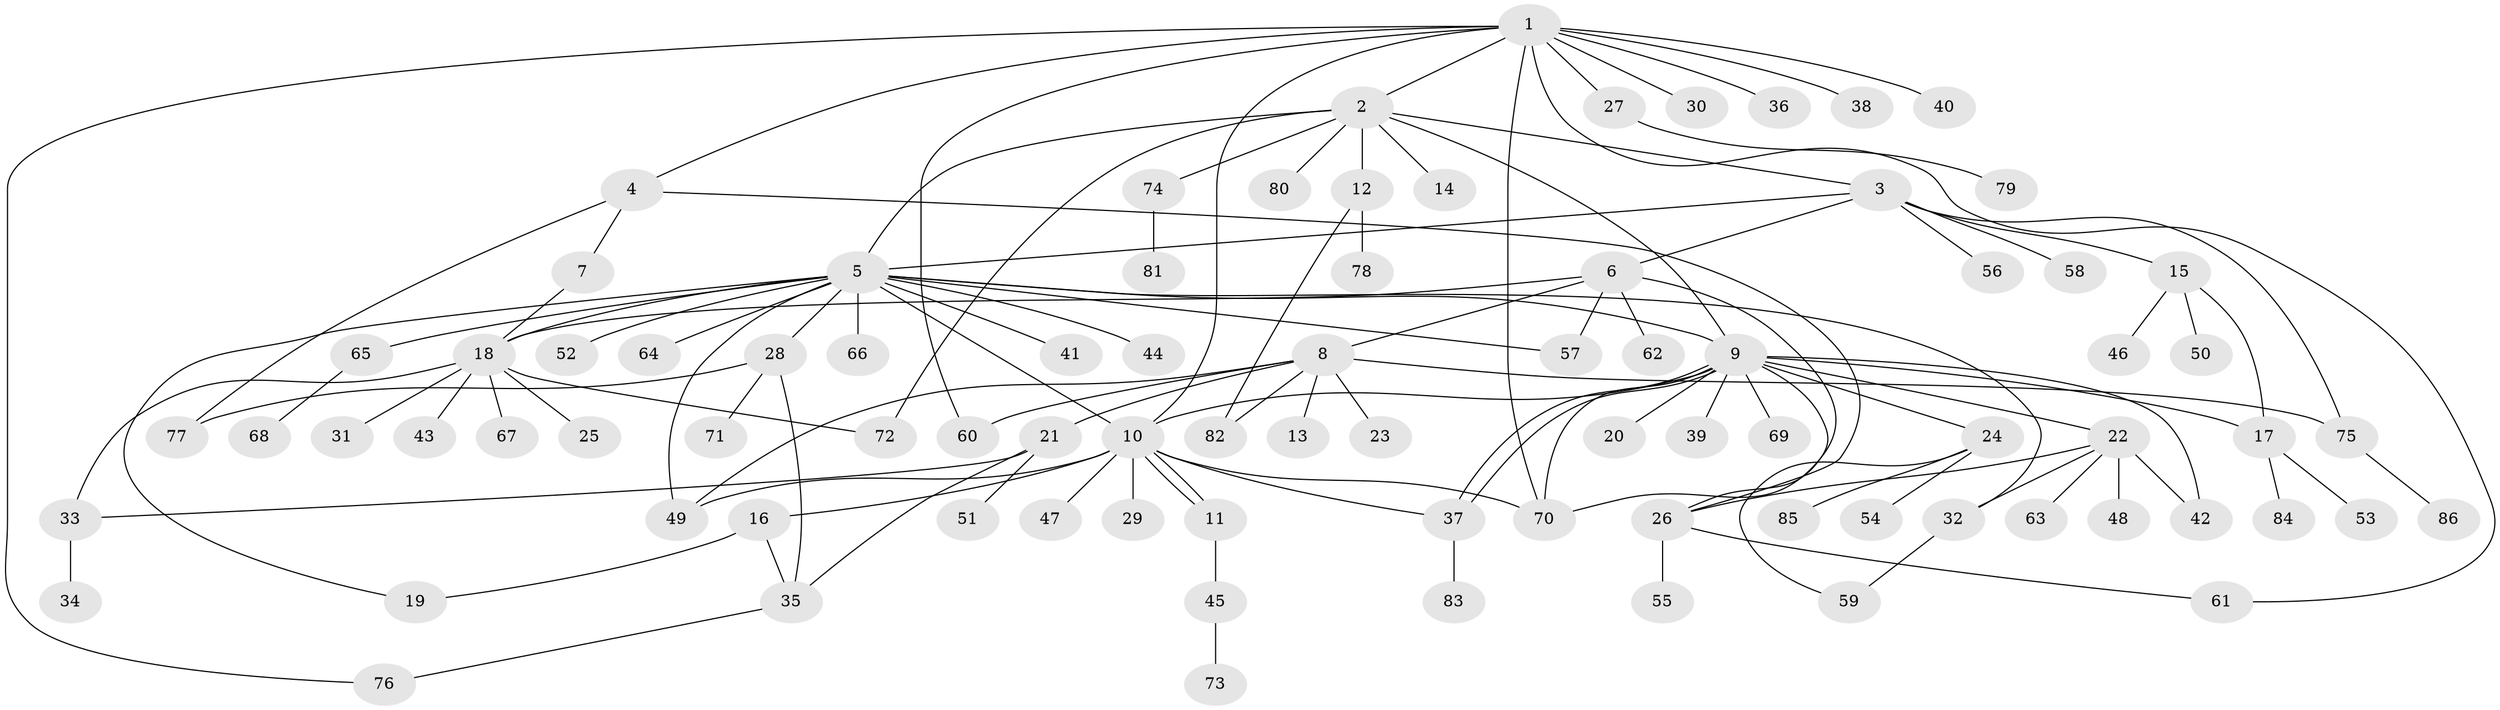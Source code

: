 // coarse degree distribution, {12: 0.014925373134328358, 9: 0.014925373134328358, 8: 0.05970149253731343, 4: 0.029850746268656716, 22: 0.014925373134328358, 2: 0.14925373134328357, 15: 0.014925373134328358, 1: 0.582089552238806, 3: 0.08955223880597014, 5: 0.014925373134328358, 6: 0.014925373134328358}
// Generated by graph-tools (version 1.1) at 2025/23/03/03/25 07:23:54]
// undirected, 86 vertices, 117 edges
graph export_dot {
graph [start="1"]
  node [color=gray90,style=filled];
  1;
  2;
  3;
  4;
  5;
  6;
  7;
  8;
  9;
  10;
  11;
  12;
  13;
  14;
  15;
  16;
  17;
  18;
  19;
  20;
  21;
  22;
  23;
  24;
  25;
  26;
  27;
  28;
  29;
  30;
  31;
  32;
  33;
  34;
  35;
  36;
  37;
  38;
  39;
  40;
  41;
  42;
  43;
  44;
  45;
  46;
  47;
  48;
  49;
  50;
  51;
  52;
  53;
  54;
  55;
  56;
  57;
  58;
  59;
  60;
  61;
  62;
  63;
  64;
  65;
  66;
  67;
  68;
  69;
  70;
  71;
  72;
  73;
  74;
  75;
  76;
  77;
  78;
  79;
  80;
  81;
  82;
  83;
  84;
  85;
  86;
  1 -- 2;
  1 -- 4;
  1 -- 10;
  1 -- 27;
  1 -- 30;
  1 -- 36;
  1 -- 38;
  1 -- 40;
  1 -- 60;
  1 -- 61;
  1 -- 70;
  1 -- 76;
  2 -- 3;
  2 -- 5;
  2 -- 9;
  2 -- 12;
  2 -- 14;
  2 -- 72;
  2 -- 74;
  2 -- 80;
  3 -- 5;
  3 -- 6;
  3 -- 15;
  3 -- 56;
  3 -- 58;
  3 -- 75;
  4 -- 7;
  4 -- 26;
  4 -- 77;
  5 -- 9;
  5 -- 10;
  5 -- 18;
  5 -- 19;
  5 -- 28;
  5 -- 32;
  5 -- 41;
  5 -- 44;
  5 -- 49;
  5 -- 52;
  5 -- 57;
  5 -- 64;
  5 -- 65;
  5 -- 66;
  6 -- 8;
  6 -- 18;
  6 -- 57;
  6 -- 62;
  6 -- 70;
  7 -- 18;
  8 -- 13;
  8 -- 21;
  8 -- 23;
  8 -- 49;
  8 -- 60;
  8 -- 75;
  8 -- 82;
  9 -- 10;
  9 -- 17;
  9 -- 20;
  9 -- 22;
  9 -- 24;
  9 -- 26;
  9 -- 37;
  9 -- 37;
  9 -- 39;
  9 -- 42;
  9 -- 69;
  9 -- 70;
  10 -- 11;
  10 -- 11;
  10 -- 16;
  10 -- 29;
  10 -- 37;
  10 -- 47;
  10 -- 49;
  10 -- 70;
  11 -- 45;
  12 -- 78;
  12 -- 82;
  15 -- 17;
  15 -- 46;
  15 -- 50;
  16 -- 19;
  16 -- 35;
  17 -- 53;
  17 -- 84;
  18 -- 25;
  18 -- 31;
  18 -- 33;
  18 -- 43;
  18 -- 67;
  18 -- 72;
  21 -- 33;
  21 -- 35;
  21 -- 51;
  22 -- 26;
  22 -- 32;
  22 -- 42;
  22 -- 48;
  22 -- 63;
  24 -- 54;
  24 -- 59;
  24 -- 85;
  26 -- 55;
  26 -- 61;
  27 -- 79;
  28 -- 35;
  28 -- 71;
  28 -- 77;
  32 -- 59;
  33 -- 34;
  35 -- 76;
  37 -- 83;
  45 -- 73;
  65 -- 68;
  74 -- 81;
  75 -- 86;
}
